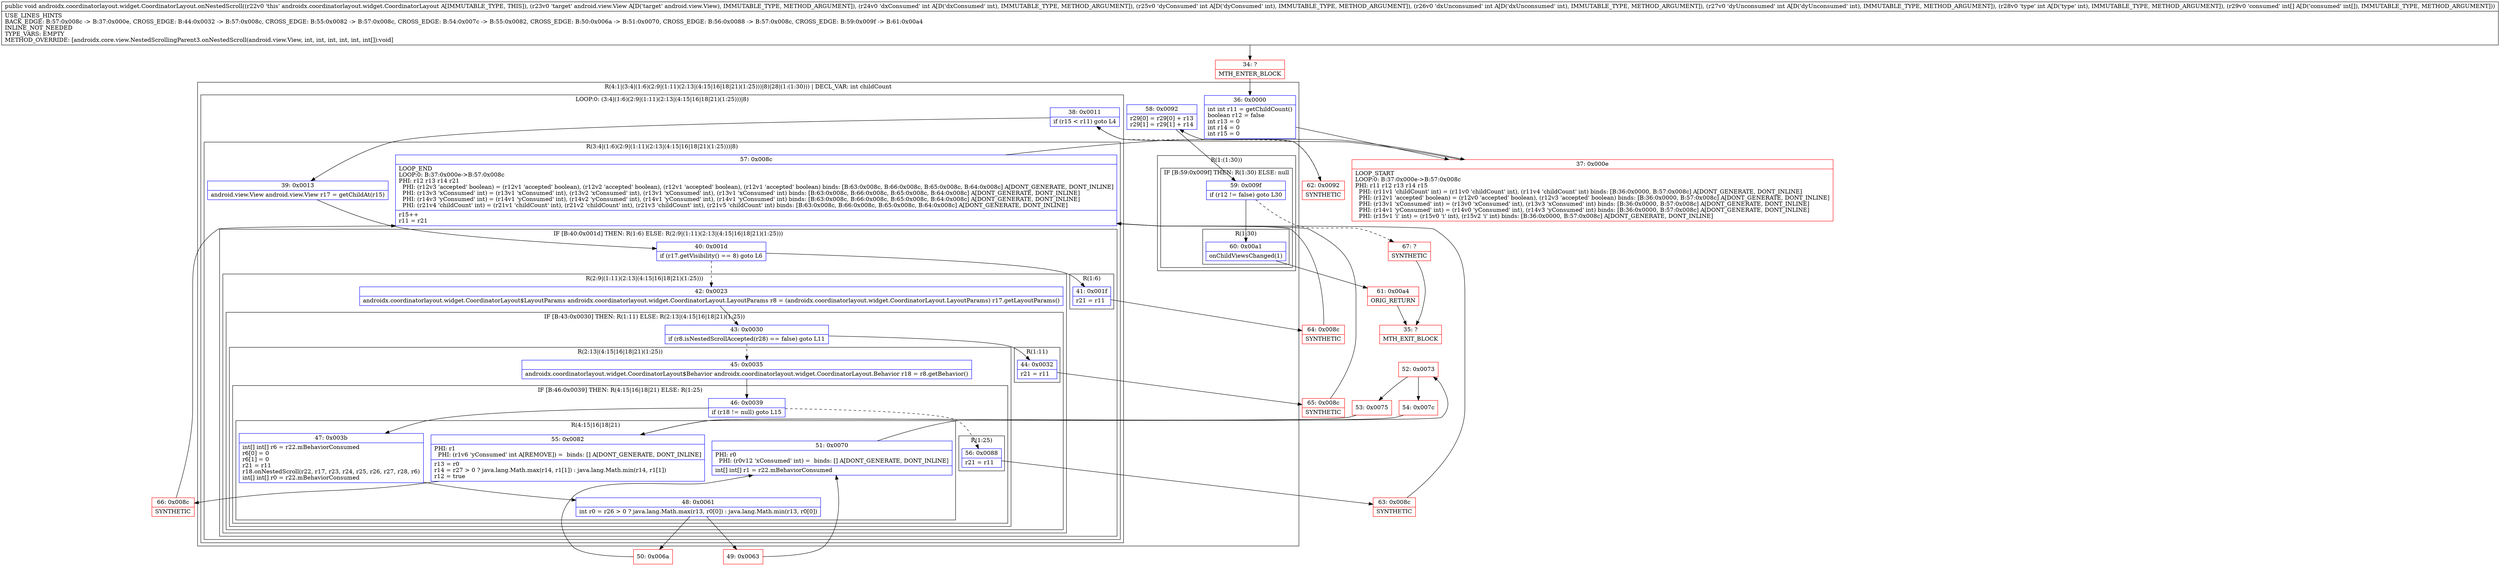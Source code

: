 digraph "CFG forandroidx.coordinatorlayout.widget.CoordinatorLayout.onNestedScroll(Landroid\/view\/View;IIIII[I)V" {
subgraph cluster_Region_415672076 {
label = "R(4:1|(3:4|(1:6)(2:9|(1:11)(2:13|(4:15|16|18|21)(1:25)))|8)|28|(1:(1:30))) | DECL_VAR: int childCount\l";
node [shape=record,color=blue];
Node_36 [shape=record,label="{36\:\ 0x0000|int int r11 = getChildCount()\lboolean r12 = false\lint r13 = 0\lint r14 = 0\lint r15 = 0\l}"];
subgraph cluster_LoopRegion_954686150 {
label = "LOOP:0: (3:4|(1:6)(2:9|(1:11)(2:13|(4:15|16|18|21)(1:25)))|8)";
node [shape=record,color=blue];
Node_38 [shape=record,label="{38\:\ 0x0011|if (r15 \< r11) goto L4\l}"];
subgraph cluster_Region_668384651 {
label = "R(3:4|(1:6)(2:9|(1:11)(2:13|(4:15|16|18|21)(1:25)))|8)";
node [shape=record,color=blue];
Node_39 [shape=record,label="{39\:\ 0x0013|android.view.View android.view.View r17 = getChildAt(r15)\l}"];
subgraph cluster_IfRegion_1453881656 {
label = "IF [B:40:0x001d] THEN: R(1:6) ELSE: R(2:9|(1:11)(2:13|(4:15|16|18|21)(1:25)))";
node [shape=record,color=blue];
Node_40 [shape=record,label="{40\:\ 0x001d|if (r17.getVisibility() == 8) goto L6\l}"];
subgraph cluster_Region_1595308098 {
label = "R(1:6)";
node [shape=record,color=blue];
Node_41 [shape=record,label="{41\:\ 0x001f|r21 = r11\l}"];
}
subgraph cluster_Region_1511208899 {
label = "R(2:9|(1:11)(2:13|(4:15|16|18|21)(1:25)))";
node [shape=record,color=blue];
Node_42 [shape=record,label="{42\:\ 0x0023|androidx.coordinatorlayout.widget.CoordinatorLayout$LayoutParams androidx.coordinatorlayout.widget.CoordinatorLayout.LayoutParams r8 = (androidx.coordinatorlayout.widget.CoordinatorLayout.LayoutParams) r17.getLayoutParams()\l}"];
subgraph cluster_IfRegion_1312729553 {
label = "IF [B:43:0x0030] THEN: R(1:11) ELSE: R(2:13|(4:15|16|18|21)(1:25))";
node [shape=record,color=blue];
Node_43 [shape=record,label="{43\:\ 0x0030|if (r8.isNestedScrollAccepted(r28) == false) goto L11\l}"];
subgraph cluster_Region_1925536363 {
label = "R(1:11)";
node [shape=record,color=blue];
Node_44 [shape=record,label="{44\:\ 0x0032|r21 = r11\l}"];
}
subgraph cluster_Region_1929487903 {
label = "R(2:13|(4:15|16|18|21)(1:25))";
node [shape=record,color=blue];
Node_45 [shape=record,label="{45\:\ 0x0035|androidx.coordinatorlayout.widget.CoordinatorLayout$Behavior androidx.coordinatorlayout.widget.CoordinatorLayout.Behavior r18 = r8.getBehavior()\l}"];
subgraph cluster_IfRegion_1718972670 {
label = "IF [B:46:0x0039] THEN: R(4:15|16|18|21) ELSE: R(1:25)";
node [shape=record,color=blue];
Node_46 [shape=record,label="{46\:\ 0x0039|if (r18 != null) goto L15\l}"];
subgraph cluster_Region_1626184541 {
label = "R(4:15|16|18|21)";
node [shape=record,color=blue];
Node_47 [shape=record,label="{47\:\ 0x003b|int[] int[] r6 = r22.mBehaviorConsumed\lr6[0] = 0\lr6[1] = 0\lr21 = r11\lr18.onNestedScroll(r22, r17, r23, r24, r25, r26, r27, r28, r6)\lint[] int[] r0 = r22.mBehaviorConsumed\l}"];
Node_48 [shape=record,label="{48\:\ 0x0061|int r0 = r26 \> 0 ? java.lang.Math.max(r13, r0[0]) : java.lang.Math.min(r13, r0[0])\l}"];
Node_51 [shape=record,label="{51\:\ 0x0070|PHI: r0 \l  PHI: (r0v12 'xConsumed' int) =  binds: [] A[DONT_GENERATE, DONT_INLINE]\l|int[] int[] r1 = r22.mBehaviorConsumed\l}"];
Node_55 [shape=record,label="{55\:\ 0x0082|PHI: r1 \l  PHI: (r1v6 'yConsumed' int A[REMOVE]) =  binds: [] A[DONT_GENERATE, DONT_INLINE]\l|r13 = r0\lr14 = r27 \> 0 ? java.lang.Math.max(r14, r1[1]) : java.lang.Math.min(r14, r1[1])\lr12 = true\l}"];
}
subgraph cluster_Region_1658772716 {
label = "R(1:25)";
node [shape=record,color=blue];
Node_56 [shape=record,label="{56\:\ 0x0088|r21 = r11\l}"];
}
}
}
}
}
}
Node_57 [shape=record,label="{57\:\ 0x008c|LOOP_END\lLOOP:0: B:37:0x000e\-\>B:57:0x008c\lPHI: r12 r13 r14 r21 \l  PHI: (r12v3 'accepted' boolean) = (r12v1 'accepted' boolean), (r12v2 'accepted' boolean), (r12v1 'accepted' boolean), (r12v1 'accepted' boolean) binds: [B:63:0x008c, B:66:0x008c, B:65:0x008c, B:64:0x008c] A[DONT_GENERATE, DONT_INLINE]\l  PHI: (r13v3 'xConsumed' int) = (r13v1 'xConsumed' int), (r13v2 'xConsumed' int), (r13v1 'xConsumed' int), (r13v1 'xConsumed' int) binds: [B:63:0x008c, B:66:0x008c, B:65:0x008c, B:64:0x008c] A[DONT_GENERATE, DONT_INLINE]\l  PHI: (r14v3 'yConsumed' int) = (r14v1 'yConsumed' int), (r14v2 'yConsumed' int), (r14v1 'yConsumed' int), (r14v1 'yConsumed' int) binds: [B:63:0x008c, B:66:0x008c, B:65:0x008c, B:64:0x008c] A[DONT_GENERATE, DONT_INLINE]\l  PHI: (r21v4 'childCount' int) = (r21v1 'childCount' int), (r21v2 'childCount' int), (r21v3 'childCount' int), (r21v5 'childCount' int) binds: [B:63:0x008c, B:66:0x008c, B:65:0x008c, B:64:0x008c] A[DONT_GENERATE, DONT_INLINE]\l|r15++\lr11 = r21\l}"];
}
}
Node_58 [shape=record,label="{58\:\ 0x0092|r29[0] = r29[0] + r13\lr29[1] = r29[1] + r14\l}"];
subgraph cluster_Region_1783533917 {
label = "R(1:(1:30))";
node [shape=record,color=blue];
subgraph cluster_IfRegion_241597597 {
label = "IF [B:59:0x009f] THEN: R(1:30) ELSE: null";
node [shape=record,color=blue];
Node_59 [shape=record,label="{59\:\ 0x009f|if (r12 != false) goto L30\l}"];
subgraph cluster_Region_496026303 {
label = "R(1:30)";
node [shape=record,color=blue];
Node_60 [shape=record,label="{60\:\ 0x00a1|onChildViewsChanged(1)\l}"];
}
}
}
}
Node_34 [shape=record,color=red,label="{34\:\ ?|MTH_ENTER_BLOCK\l}"];
Node_37 [shape=record,color=red,label="{37\:\ 0x000e|LOOP_START\lLOOP:0: B:37:0x000e\-\>B:57:0x008c\lPHI: r11 r12 r13 r14 r15 \l  PHI: (r11v1 'childCount' int) = (r11v0 'childCount' int), (r11v4 'childCount' int) binds: [B:36:0x0000, B:57:0x008c] A[DONT_GENERATE, DONT_INLINE]\l  PHI: (r12v1 'accepted' boolean) = (r12v0 'accepted' boolean), (r12v3 'accepted' boolean) binds: [B:36:0x0000, B:57:0x008c] A[DONT_GENERATE, DONT_INLINE]\l  PHI: (r13v1 'xConsumed' int) = (r13v0 'xConsumed' int), (r13v3 'xConsumed' int) binds: [B:36:0x0000, B:57:0x008c] A[DONT_GENERATE, DONT_INLINE]\l  PHI: (r14v1 'yConsumed' int) = (r14v0 'yConsumed' int), (r14v3 'yConsumed' int) binds: [B:36:0x0000, B:57:0x008c] A[DONT_GENERATE, DONT_INLINE]\l  PHI: (r15v1 'i' int) = (r15v0 'i' int), (r15v2 'i' int) binds: [B:36:0x0000, B:57:0x008c] A[DONT_GENERATE, DONT_INLINE]\l}"];
Node_64 [shape=record,color=red,label="{64\:\ 0x008c|SYNTHETIC\l}"];
Node_65 [shape=record,color=red,label="{65\:\ 0x008c|SYNTHETIC\l}"];
Node_49 [shape=record,color=red,label="{49\:\ 0x0063}"];
Node_52 [shape=record,color=red,label="{52\:\ 0x0073}"];
Node_53 [shape=record,color=red,label="{53\:\ 0x0075}"];
Node_66 [shape=record,color=red,label="{66\:\ 0x008c|SYNTHETIC\l}"];
Node_54 [shape=record,color=red,label="{54\:\ 0x007c}"];
Node_50 [shape=record,color=red,label="{50\:\ 0x006a}"];
Node_63 [shape=record,color=red,label="{63\:\ 0x008c|SYNTHETIC\l}"];
Node_62 [shape=record,color=red,label="{62\:\ 0x0092|SYNTHETIC\l}"];
Node_61 [shape=record,color=red,label="{61\:\ 0x00a4|ORIG_RETURN\l}"];
Node_35 [shape=record,color=red,label="{35\:\ ?|MTH_EXIT_BLOCK\l}"];
Node_67 [shape=record,color=red,label="{67\:\ ?|SYNTHETIC\l}"];
MethodNode[shape=record,label="{public void androidx.coordinatorlayout.widget.CoordinatorLayout.onNestedScroll((r22v0 'this' androidx.coordinatorlayout.widget.CoordinatorLayout A[IMMUTABLE_TYPE, THIS]), (r23v0 'target' android.view.View A[D('target' android.view.View), IMMUTABLE_TYPE, METHOD_ARGUMENT]), (r24v0 'dxConsumed' int A[D('dxConsumed' int), IMMUTABLE_TYPE, METHOD_ARGUMENT]), (r25v0 'dyConsumed' int A[D('dyConsumed' int), IMMUTABLE_TYPE, METHOD_ARGUMENT]), (r26v0 'dxUnconsumed' int A[D('dxUnconsumed' int), IMMUTABLE_TYPE, METHOD_ARGUMENT]), (r27v0 'dyUnconsumed' int A[D('dyUnconsumed' int), IMMUTABLE_TYPE, METHOD_ARGUMENT]), (r28v0 'type' int A[D('type' int), IMMUTABLE_TYPE, METHOD_ARGUMENT]), (r29v0 'consumed' int[] A[D('consumed' int[]), IMMUTABLE_TYPE, METHOD_ARGUMENT]))  | USE_LINES_HINTS\lBACK_EDGE: B:57:0x008c \-\> B:37:0x000e, CROSS_EDGE: B:44:0x0032 \-\> B:57:0x008c, CROSS_EDGE: B:55:0x0082 \-\> B:57:0x008c, CROSS_EDGE: B:54:0x007c \-\> B:55:0x0082, CROSS_EDGE: B:50:0x006a \-\> B:51:0x0070, CROSS_EDGE: B:56:0x0088 \-\> B:57:0x008c, CROSS_EDGE: B:59:0x009f \-\> B:61:0x00a4\lINLINE_NOT_NEEDED\lTYPE_VARS: EMPTY\lMETHOD_OVERRIDE: [androidx.core.view.NestedScrollingParent3.onNestedScroll(android.view.View, int, int, int, int, int, int[]):void]\l}"];
MethodNode -> Node_34;Node_36 -> Node_37;
Node_38 -> Node_39;
Node_38 -> Node_62[style=dashed];
Node_39 -> Node_40;
Node_40 -> Node_41;
Node_40 -> Node_42[style=dashed];
Node_41 -> Node_64;
Node_42 -> Node_43;
Node_43 -> Node_44;
Node_43 -> Node_45[style=dashed];
Node_44 -> Node_65;
Node_45 -> Node_46;
Node_46 -> Node_47;
Node_46 -> Node_56[style=dashed];
Node_47 -> Node_48;
Node_48 -> Node_49;
Node_48 -> Node_50;
Node_51 -> Node_52;
Node_55 -> Node_66;
Node_56 -> Node_63;
Node_57 -> Node_37;
Node_58 -> Node_59;
Node_59 -> Node_60;
Node_59 -> Node_67[style=dashed];
Node_60 -> Node_61;
Node_34 -> Node_36;
Node_37 -> Node_38;
Node_64 -> Node_57;
Node_65 -> Node_57;
Node_49 -> Node_51;
Node_52 -> Node_53;
Node_52 -> Node_54;
Node_53 -> Node_55;
Node_66 -> Node_57;
Node_54 -> Node_55;
Node_50 -> Node_51;
Node_63 -> Node_57;
Node_62 -> Node_58;
Node_61 -> Node_35;
Node_67 -> Node_35;
}

